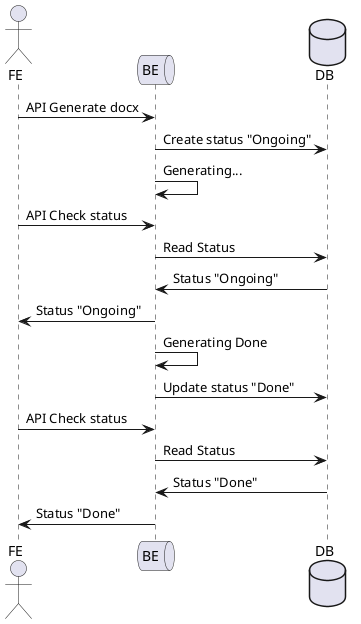 @startuml
actor       FE       as FE
queue       BE       as BE
database    DB    as DB

skin rose

FE -> BE: API Generate docx
BE -> DB: Create status "Ongoing"
BE -> BE: Generating...
FE -> BE: API Check status
BE -> DB: Read Status
DB -> BE: Status "Ongoing"
BE -> FE: Status "Ongoing"
BE -> BE: Generating Done
BE -> DB: Update status "Done"
FE -> BE: API Check status
BE -> DB: Read Status
DB -> BE: Status "Done"
BE -> FE: Status "Done"

' pengecekan
' 1. Status

@enduml